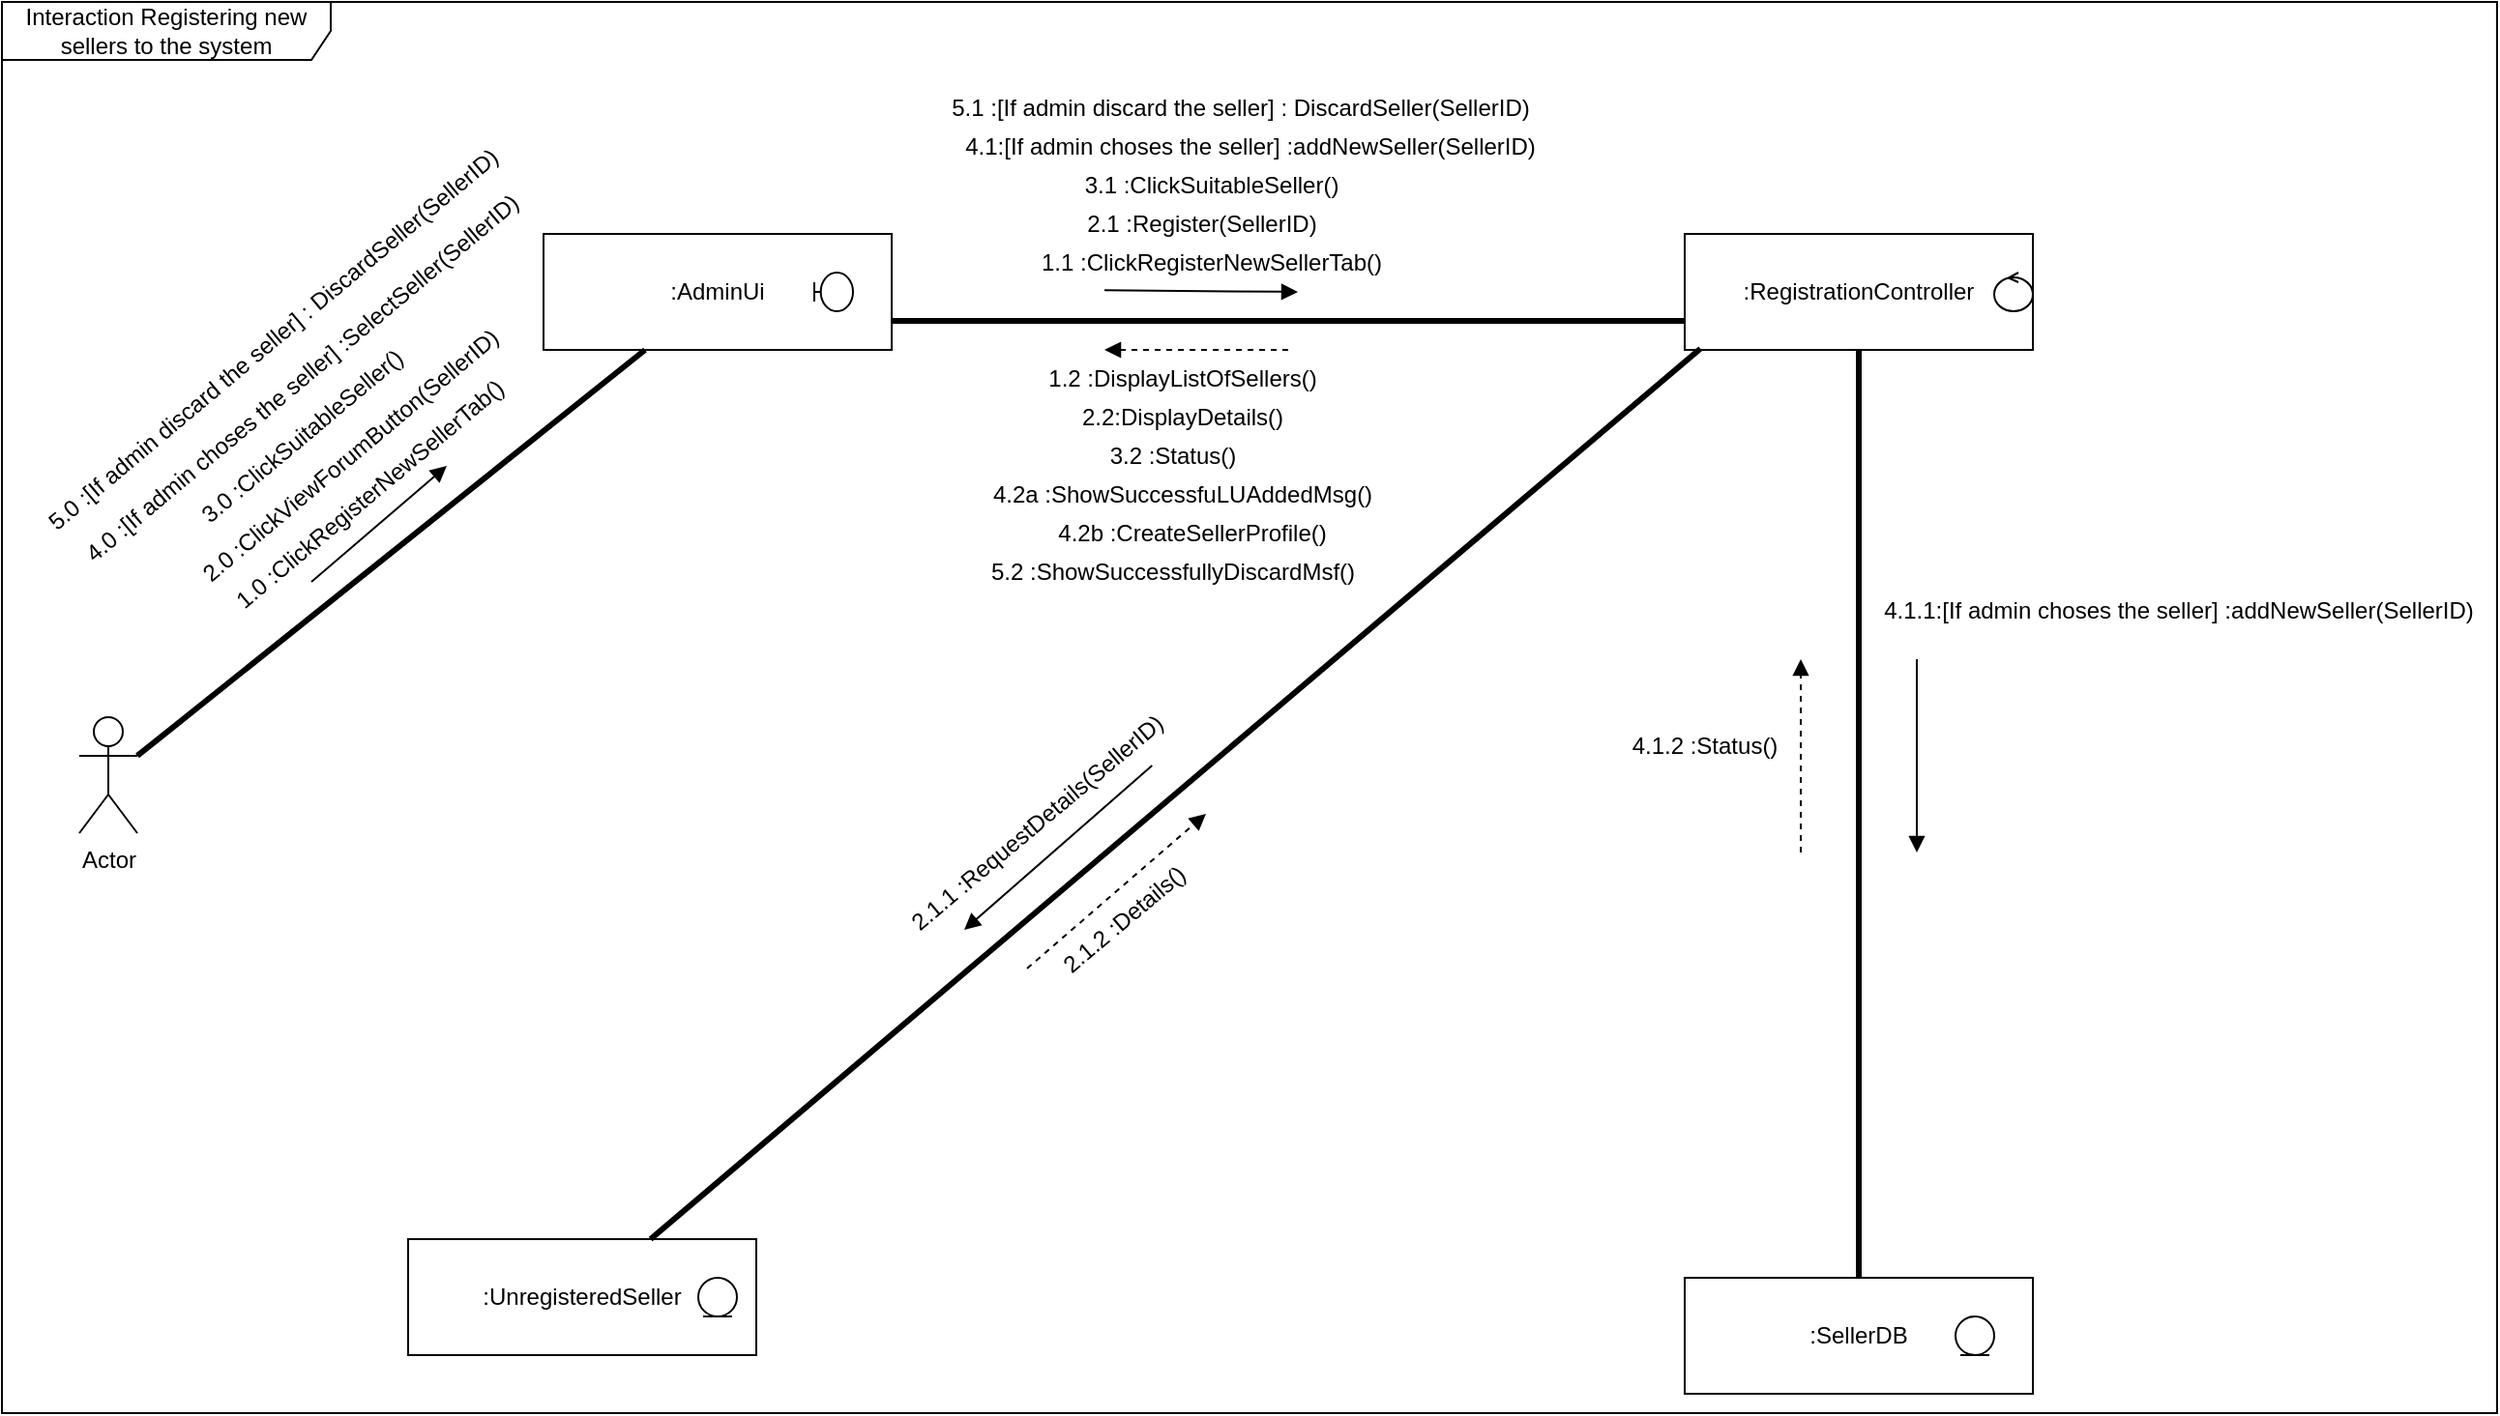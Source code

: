 <mxfile version="21.1.8" type="github">
  <diagram name="Page-1" id="99Zb0KQgS24SJ0DXaLm9">
    <mxGraphModel dx="1382" dy="1790" grid="1" gridSize="10" guides="1" tooltips="1" connect="1" arrows="1" fold="1" page="1" pageScale="1" pageWidth="850" pageHeight="1100" math="0" shadow="0">
      <root>
        <mxCell id="0" />
        <mxCell id="1" parent="0" />
        <mxCell id="QVn1onKJGaPRqTXLs93j-30" value="Interaction Registering new sellers to the system" style="shape=umlFrame;whiteSpace=wrap;html=1;pointerEvents=0;recursiveResize=0;container=1;collapsible=0;width=170;height=30;" parent="1" vertex="1">
          <mxGeometry x="70" y="-10" width="1290" height="730" as="geometry" />
        </mxCell>
        <mxCell id="QVn1onKJGaPRqTXLs93j-1" value="Actor" style="shape=umlActor;verticalLabelPosition=bottom;verticalAlign=top;html=1;" parent="QVn1onKJGaPRqTXLs93j-30" vertex="1">
          <mxGeometry x="40" y="370" width="30" height="60" as="geometry" />
        </mxCell>
        <mxCell id="QVn1onKJGaPRqTXLs93j-2" value=":AdminUi" style="html=1;whiteSpace=wrap;" parent="QVn1onKJGaPRqTXLs93j-30" vertex="1">
          <mxGeometry x="280" y="120" width="180" height="60" as="geometry" />
        </mxCell>
        <mxCell id="QVn1onKJGaPRqTXLs93j-11" value="" style="endArrow=none;startArrow=none;endFill=0;startFill=0;endSize=8;html=1;verticalAlign=bottom;labelBackgroundColor=none;strokeWidth=3;rounded=0;exitX=1;exitY=0.333;exitDx=0;exitDy=0;exitPerimeter=0;" parent="QVn1onKJGaPRqTXLs93j-30" source="QVn1onKJGaPRqTXLs93j-1" target="QVn1onKJGaPRqTXLs93j-2" edge="1">
          <mxGeometry width="160" relative="1" as="geometry">
            <mxPoint x="40" y="240" as="sourcePoint" />
            <mxPoint x="250" y="199.5" as="targetPoint" />
            <Array as="points" />
          </mxGeometry>
        </mxCell>
        <mxCell id="QVn1onKJGaPRqTXLs93j-15" value="" style="html=1;verticalAlign=bottom;labelBackgroundColor=none;endArrow=block;endFill=1;rounded=0;" parent="QVn1onKJGaPRqTXLs93j-30" edge="1">
          <mxGeometry width="160" relative="1" as="geometry">
            <mxPoint x="160" y="300" as="sourcePoint" />
            <mxPoint x="230" y="240" as="targetPoint" />
          </mxGeometry>
        </mxCell>
        <mxCell id="QVn1onKJGaPRqTXLs93j-12" value="1.0 :ClickRegisterNewSellerTab()" style="text;html=1;align=center;verticalAlign=middle;resizable=0;points=[];autosize=1;strokeColor=none;fillColor=none;rotation=-40;" parent="QVn1onKJGaPRqTXLs93j-30" vertex="1">
          <mxGeometry x="90" y="240" width="200" height="30" as="geometry" />
        </mxCell>
        <mxCell id="QVn1onKJGaPRqTXLs93j-22" value="2.0 :ClickViewForumButton(SellerID)" style="text;html=1;align=center;verticalAlign=middle;resizable=0;points=[];autosize=1;strokeColor=none;fillColor=none;rotation=-40;" parent="QVn1onKJGaPRqTXLs93j-30" vertex="1">
          <mxGeometry x="70" y="220" width="220" height="30" as="geometry" />
        </mxCell>
        <mxCell id="QVn1onKJGaPRqTXLs93j-4" value=":RegistrationController" style="html=1;whiteSpace=wrap;" parent="QVn1onKJGaPRqTXLs93j-30" vertex="1">
          <mxGeometry x="870" y="120" width="180" height="60" as="geometry" />
        </mxCell>
        <mxCell id="QVn1onKJGaPRqTXLs93j-16" value="" style="endArrow=none;startArrow=none;endFill=0;startFill=0;endSize=8;html=1;verticalAlign=bottom;labelBackgroundColor=none;strokeWidth=3;rounded=0;exitX=1;exitY=0.75;exitDx=0;exitDy=0;entryX=0;entryY=0.75;entryDx=0;entryDy=0;" parent="QVn1onKJGaPRqTXLs93j-30" source="QVn1onKJGaPRqTXLs93j-2" target="QVn1onKJGaPRqTXLs93j-4" edge="1">
          <mxGeometry width="160" relative="1" as="geometry">
            <mxPoint x="370" y="219.5" as="sourcePoint" />
            <mxPoint x="601" y="102.5" as="targetPoint" />
          </mxGeometry>
        </mxCell>
        <mxCell id="QVn1onKJGaPRqTXLs93j-3" value="" style="shape=umlBoundary;whiteSpace=wrap;html=1;" parent="QVn1onKJGaPRqTXLs93j-30" vertex="1">
          <mxGeometry x="420" y="140" width="20" height="20" as="geometry" />
        </mxCell>
        <mxCell id="QVn1onKJGaPRqTXLs93j-5" value="" style="ellipse;shape=umlControl;whiteSpace=wrap;html=1;" parent="QVn1onKJGaPRqTXLs93j-30" vertex="1">
          <mxGeometry x="1030" y="140" width="20" height="20" as="geometry" />
        </mxCell>
        <mxCell id="QVn1onKJGaPRqTXLs93j-20" value="1.2 :DisplayListOfSellers()" style="text;html=1;align=center;verticalAlign=middle;resizable=0;points=[];autosize=1;strokeColor=none;fillColor=none;" parent="QVn1onKJGaPRqTXLs93j-30" vertex="1">
          <mxGeometry x="530" y="180" width="160" height="30" as="geometry" />
        </mxCell>
        <mxCell id="QVn1onKJGaPRqTXLs93j-21" value="" style="html=1;verticalAlign=bottom;labelBackgroundColor=none;endArrow=block;endFill=1;dashed=1;rounded=0;" parent="QVn1onKJGaPRqTXLs93j-30" edge="1">
          <mxGeometry width="160" relative="1" as="geometry">
            <mxPoint x="665" y="180" as="sourcePoint" />
            <mxPoint x="570" y="180" as="targetPoint" />
            <Array as="points">
              <mxPoint x="610" y="180" />
            </Array>
          </mxGeometry>
        </mxCell>
        <mxCell id="QVn1onKJGaPRqTXLs93j-19" value="" style="html=1;verticalAlign=bottom;labelBackgroundColor=none;endArrow=block;endFill=1;rounded=0;" parent="QVn1onKJGaPRqTXLs93j-30" edge="1">
          <mxGeometry width="160" relative="1" as="geometry">
            <mxPoint x="570" y="149.17" as="sourcePoint" />
            <mxPoint x="670" y="150" as="targetPoint" />
          </mxGeometry>
        </mxCell>
        <mxCell id="QVn1onKJGaPRqTXLs93j-17" value="1.1 :ClickRegisterNewSellerTab()" style="text;html=1;align=center;verticalAlign=middle;resizable=0;points=[];autosize=1;strokeColor=none;fillColor=none;rotation=0;" parent="QVn1onKJGaPRqTXLs93j-30" vertex="1">
          <mxGeometry x="525" y="120" width="200" height="30" as="geometry" />
        </mxCell>
        <mxCell id="QVn1onKJGaPRqTXLs93j-26" value="2.1 :Register(SellerID)" style="text;html=1;align=center;verticalAlign=middle;resizable=0;points=[];autosize=1;strokeColor=none;fillColor=none;" parent="QVn1onKJGaPRqTXLs93j-30" vertex="1">
          <mxGeometry x="550" y="100" width="140" height="30" as="geometry" />
        </mxCell>
        <mxCell id="QVn1onKJGaPRqTXLs93j-6" value=":UnregisteredSeller" style="html=1;whiteSpace=wrap;" parent="QVn1onKJGaPRqTXLs93j-30" vertex="1">
          <mxGeometry x="210" y="640" width="180" height="60" as="geometry" />
        </mxCell>
        <mxCell id="QVn1onKJGaPRqTXLs93j-29" value="" style="endArrow=none;startArrow=none;endFill=0;startFill=0;endSize=8;html=1;verticalAlign=bottom;labelBackgroundColor=none;strokeWidth=3;rounded=0;entryX=0.045;entryY=0.989;entryDx=0;entryDy=0;entryPerimeter=0;" parent="QVn1onKJGaPRqTXLs93j-30" source="QVn1onKJGaPRqTXLs93j-6" target="QVn1onKJGaPRqTXLs93j-4" edge="1">
          <mxGeometry width="160" relative="1" as="geometry">
            <mxPoint x="400" y="239.5" as="sourcePoint" />
            <mxPoint x="631" y="122.5" as="targetPoint" />
          </mxGeometry>
        </mxCell>
        <mxCell id="QVn1onKJGaPRqTXLs93j-7" value="" style="ellipse;shape=umlEntity;whiteSpace=wrap;html=1;" parent="QVn1onKJGaPRqTXLs93j-30" vertex="1">
          <mxGeometry x="360" y="660" width="20" height="20" as="geometry" />
        </mxCell>
        <mxCell id="QVn1onKJGaPRqTXLs93j-8" value=":SellerDB" style="html=1;whiteSpace=wrap;" parent="QVn1onKJGaPRqTXLs93j-30" vertex="1">
          <mxGeometry x="870" y="660" width="180" height="60" as="geometry" />
        </mxCell>
        <mxCell id="QVn1onKJGaPRqTXLs93j-9" value="" style="ellipse;shape=umlEntity;whiteSpace=wrap;html=1;" parent="QVn1onKJGaPRqTXLs93j-30" vertex="1">
          <mxGeometry x="1010" y="680" width="20" height="20" as="geometry" />
        </mxCell>
        <mxCell id="D6E91iuKKysMj0CumqXK-3" value="2.1.1 :RequestDetails(SellerID)" style="text;html=1;align=center;verticalAlign=middle;resizable=0;points=[];autosize=1;strokeColor=none;fillColor=none;rotation=-40;" vertex="1" parent="QVn1onKJGaPRqTXLs93j-30">
          <mxGeometry x="440" y="410" width="190" height="30" as="geometry" />
        </mxCell>
        <mxCell id="D6E91iuKKysMj0CumqXK-8" value="2.2:DisplayDetails()" style="text;html=1;align=center;verticalAlign=middle;resizable=0;points=[];autosize=1;strokeColor=none;fillColor=none;" vertex="1" parent="QVn1onKJGaPRqTXLs93j-30">
          <mxGeometry x="545" y="200" width="130" height="30" as="geometry" />
        </mxCell>
        <mxCell id="D6E91iuKKysMj0CumqXK-7" value="2.1.2 :Details()" style="text;html=1;align=center;verticalAlign=middle;resizable=0;points=[];autosize=1;strokeColor=none;fillColor=none;rotation=-40;" vertex="1" parent="QVn1onKJGaPRqTXLs93j-30">
          <mxGeometry x="530" y="460" width="100" height="30" as="geometry" />
        </mxCell>
        <mxCell id="D6E91iuKKysMj0CumqXK-15" value="3.0 :ClickSuitableSeller()" style="text;html=1;align=center;verticalAlign=middle;resizable=0;points=[];autosize=1;strokeColor=none;fillColor=none;rotation=-40;" vertex="1" parent="QVn1onKJGaPRqTXLs93j-30">
          <mxGeometry x="80" y="210" width="150" height="30" as="geometry" />
        </mxCell>
        <mxCell id="D6E91iuKKysMj0CumqXK-16" value="3.1 :ClickSuitableSeller()" style="text;html=1;align=center;verticalAlign=middle;resizable=0;points=[];autosize=1;strokeColor=none;fillColor=none;rotation=0;" vertex="1" parent="QVn1onKJGaPRqTXLs93j-30">
          <mxGeometry x="550" y="80" width="150" height="30" as="geometry" />
        </mxCell>
        <mxCell id="D6E91iuKKysMj0CumqXK-17" value="3.2 :Status()" style="text;html=1;align=center;verticalAlign=middle;resizable=0;points=[];autosize=1;strokeColor=none;fillColor=none;rotation=0;" vertex="1" parent="QVn1onKJGaPRqTXLs93j-30">
          <mxGeometry x="560" y="220" width="90" height="30" as="geometry" />
        </mxCell>
        <mxCell id="D6E91iuKKysMj0CumqXK-18" value="4.0 :[If admin choses the seller] :SelectSeller(SellerID)" style="text;html=1;align=center;verticalAlign=middle;resizable=0;points=[];autosize=1;strokeColor=none;fillColor=none;rotation=-40;" vertex="1" parent="QVn1onKJGaPRqTXLs93j-30">
          <mxGeometry y="180" width="310" height="30" as="geometry" />
        </mxCell>
        <mxCell id="D6E91iuKKysMj0CumqXK-20" value="4.1:[If admin choses the seller] :addNewSeller(SellerID)" style="text;html=1;align=center;verticalAlign=middle;resizable=0;points=[];autosize=1;strokeColor=none;fillColor=none;rotation=0;" vertex="1" parent="QVn1onKJGaPRqTXLs93j-30">
          <mxGeometry x="485" y="60" width="320" height="30" as="geometry" />
        </mxCell>
        <mxCell id="D6E91iuKKysMj0CumqXK-4" value="" style="html=1;verticalAlign=bottom;labelBackgroundColor=none;endArrow=block;endFill=1;rounded=0;exitX=0.842;exitY=1.012;exitDx=0;exitDy=0;exitPerimeter=0;" edge="1" parent="QVn1onKJGaPRqTXLs93j-30" source="D6E91iuKKysMj0CumqXK-3">
          <mxGeometry width="160" relative="1" as="geometry">
            <mxPoint x="592.5" y="390" as="sourcePoint" />
            <mxPoint x="497.5" y="480" as="targetPoint" />
          </mxGeometry>
        </mxCell>
        <mxCell id="D6E91iuKKysMj0CumqXK-9" value="" style="html=1;verticalAlign=bottom;labelBackgroundColor=none;endArrow=block;endFill=1;dashed=1;rounded=0;" edge="1" parent="QVn1onKJGaPRqTXLs93j-30">
          <mxGeometry width="160" relative="1" as="geometry">
            <mxPoint x="530" y="500" as="sourcePoint" />
            <mxPoint x="622.5" y="420" as="targetPoint" />
          </mxGeometry>
        </mxCell>
        <mxCell id="D6E91iuKKysMj0CumqXK-23" value="" style="endArrow=none;startArrow=none;endFill=0;startFill=0;endSize=8;html=1;verticalAlign=bottom;labelBackgroundColor=none;strokeWidth=3;rounded=0;entryX=0.5;entryY=1;entryDx=0;entryDy=0;" edge="1" parent="QVn1onKJGaPRqTXLs93j-30" source="QVn1onKJGaPRqTXLs93j-8" target="QVn1onKJGaPRqTXLs93j-4">
          <mxGeometry width="160" relative="1" as="geometry">
            <mxPoint x="450" y="580.5" as="sourcePoint" />
            <mxPoint x="762" y="219.5" as="targetPoint" />
          </mxGeometry>
        </mxCell>
        <mxCell id="D6E91iuKKysMj0CumqXK-24" value="" style="html=1;verticalAlign=bottom;labelBackgroundColor=none;endArrow=block;endFill=1;rounded=0;" edge="1" parent="QVn1onKJGaPRqTXLs93j-30">
          <mxGeometry width="160" relative="1" as="geometry">
            <mxPoint x="990" y="340" as="sourcePoint" />
            <mxPoint x="990" y="440" as="targetPoint" />
          </mxGeometry>
        </mxCell>
        <mxCell id="D6E91iuKKysMj0CumqXK-25" value="" style="html=1;verticalAlign=bottom;labelBackgroundColor=none;endArrow=block;endFill=1;dashed=1;rounded=0;" edge="1" parent="QVn1onKJGaPRqTXLs93j-30">
          <mxGeometry width="160" relative="1" as="geometry">
            <mxPoint x="930" y="440" as="sourcePoint" />
            <mxPoint x="930" y="340" as="targetPoint" />
          </mxGeometry>
        </mxCell>
        <mxCell id="D6E91iuKKysMj0CumqXK-27" value="4.1.2 :Status()" style="text;html=1;align=center;verticalAlign=middle;resizable=0;points=[];autosize=1;strokeColor=none;fillColor=none;rotation=0;" vertex="1" parent="QVn1onKJGaPRqTXLs93j-30">
          <mxGeometry x="830" y="370" width="100" height="30" as="geometry" />
        </mxCell>
        <mxCell id="D6E91iuKKysMj0CumqXK-28" value="4.2a :ShowSuccessfuLUAddedMsg()" style="text;html=1;align=center;verticalAlign=middle;resizable=0;points=[];autosize=1;strokeColor=none;fillColor=none;rotation=0;" vertex="1" parent="QVn1onKJGaPRqTXLs93j-30">
          <mxGeometry x="500" y="240" width="220" height="30" as="geometry" />
        </mxCell>
        <mxCell id="D6E91iuKKysMj0CumqXK-29" value="4.2b :CreateSellerProfile()" style="text;html=1;align=center;verticalAlign=middle;resizable=0;points=[];autosize=1;strokeColor=none;fillColor=none;rotation=0;" vertex="1" parent="QVn1onKJGaPRqTXLs93j-30">
          <mxGeometry x="535" y="260" width="160" height="30" as="geometry" />
        </mxCell>
        <mxCell id="D6E91iuKKysMj0CumqXK-30" value="5.0 :[If admin discard the seller] : DiscardSeller(SellerID)" style="text;html=1;align=center;verticalAlign=middle;resizable=0;points=[];autosize=1;strokeColor=none;fillColor=none;rotation=-40;" vertex="1" parent="QVn1onKJGaPRqTXLs93j-30">
          <mxGeometry x="-20" y="160" width="320" height="30" as="geometry" />
        </mxCell>
        <mxCell id="D6E91iuKKysMj0CumqXK-32" value="5.1 :[If admin discard the seller] : DiscardSeller(SellerID)" style="text;html=1;align=center;verticalAlign=middle;resizable=0;points=[];autosize=1;strokeColor=none;fillColor=none;rotation=0;" vertex="1" parent="QVn1onKJGaPRqTXLs93j-30">
          <mxGeometry x="480" y="40" width="320" height="30" as="geometry" />
        </mxCell>
        <mxCell id="D6E91iuKKysMj0CumqXK-35" value="5.2 :ShowSuccessfullyDiscardMsf()" style="text;html=1;align=center;verticalAlign=middle;resizable=0;points=[];autosize=1;strokeColor=none;fillColor=none;rotation=0;" vertex="1" parent="QVn1onKJGaPRqTXLs93j-30">
          <mxGeometry x="500" y="280" width="210" height="30" as="geometry" />
        </mxCell>
        <mxCell id="D6E91iuKKysMj0CumqXK-21" value="4.1.1:[If admin choses the seller] :addNewSeller(SellerID)" style="text;html=1;align=center;verticalAlign=middle;resizable=0;points=[];autosize=1;strokeColor=none;fillColor=none;rotation=0;" vertex="1" parent="QVn1onKJGaPRqTXLs93j-30">
          <mxGeometry x="960" y="300" width="330" height="30" as="geometry" />
        </mxCell>
      </root>
    </mxGraphModel>
  </diagram>
</mxfile>

